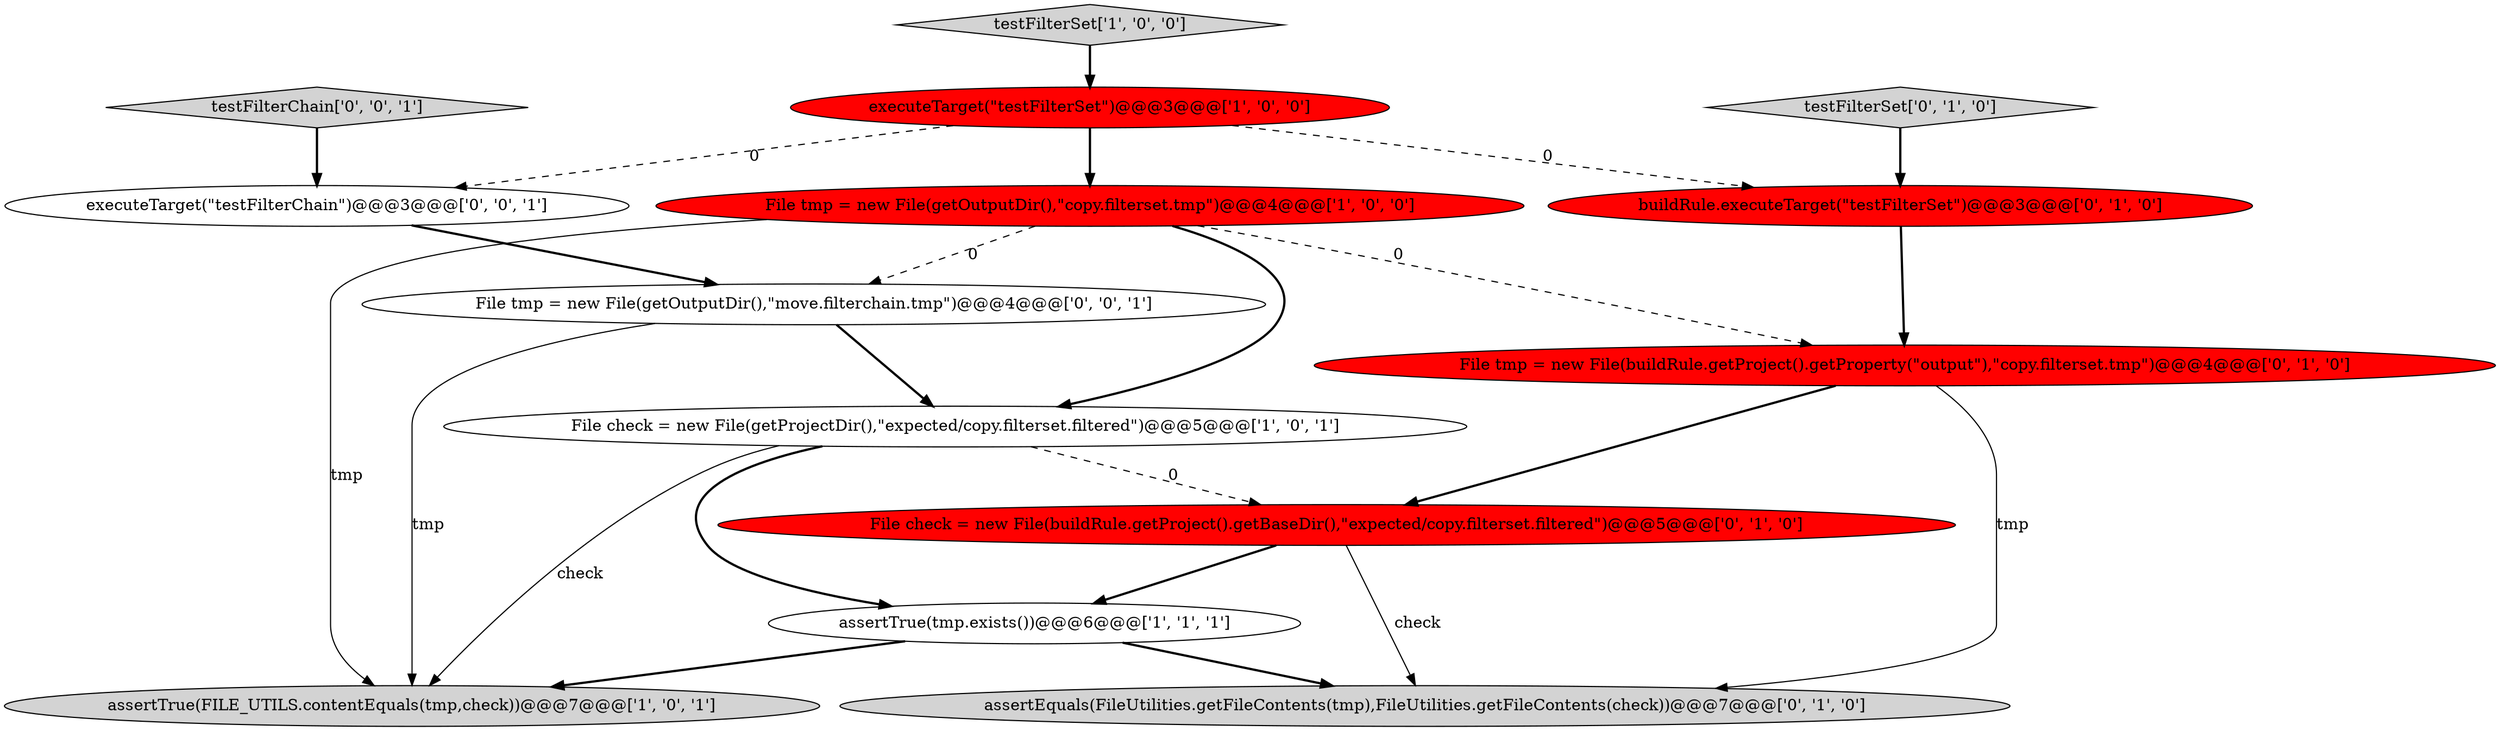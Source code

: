 digraph {
4 [style = filled, label = "testFilterSet['1', '0', '0']", fillcolor = lightgray, shape = diamond image = "AAA0AAABBB1BBB"];
7 [style = filled, label = "File check = new File(buildRule.getProject().getBaseDir(),\"expected/copy.filterset.filtered\")@@@5@@@['0', '1', '0']", fillcolor = red, shape = ellipse image = "AAA1AAABBB2BBB"];
13 [style = filled, label = "executeTarget(\"testFilterChain\")@@@3@@@['0', '0', '1']", fillcolor = white, shape = ellipse image = "AAA0AAABBB3BBB"];
9 [style = filled, label = "testFilterSet['0', '1', '0']", fillcolor = lightgray, shape = diamond image = "AAA0AAABBB2BBB"];
8 [style = filled, label = "buildRule.executeTarget(\"testFilterSet\")@@@3@@@['0', '1', '0']", fillcolor = red, shape = ellipse image = "AAA1AAABBB2BBB"];
6 [style = filled, label = "File tmp = new File(buildRule.getProject().getProperty(\"output\"),\"copy.filterset.tmp\")@@@4@@@['0', '1', '0']", fillcolor = red, shape = ellipse image = "AAA1AAABBB2BBB"];
10 [style = filled, label = "assertEquals(FileUtilities.getFileContents(tmp),FileUtilities.getFileContents(check))@@@7@@@['0', '1', '0']", fillcolor = lightgray, shape = ellipse image = "AAA0AAABBB2BBB"];
12 [style = filled, label = "File tmp = new File(getOutputDir(),\"move.filterchain.tmp\")@@@4@@@['0', '0', '1']", fillcolor = white, shape = ellipse image = "AAA0AAABBB3BBB"];
0 [style = filled, label = "assertTrue(FILE_UTILS.contentEquals(tmp,check))@@@7@@@['1', '0', '1']", fillcolor = lightgray, shape = ellipse image = "AAA0AAABBB1BBB"];
5 [style = filled, label = "File tmp = new File(getOutputDir(),\"copy.filterset.tmp\")@@@4@@@['1', '0', '0']", fillcolor = red, shape = ellipse image = "AAA1AAABBB1BBB"];
3 [style = filled, label = "assertTrue(tmp.exists())@@@6@@@['1', '1', '1']", fillcolor = white, shape = ellipse image = "AAA0AAABBB1BBB"];
2 [style = filled, label = "File check = new File(getProjectDir(),\"expected/copy.filterset.filtered\")@@@5@@@['1', '0', '1']", fillcolor = white, shape = ellipse image = "AAA0AAABBB1BBB"];
1 [style = filled, label = "executeTarget(\"testFilterSet\")@@@3@@@['1', '0', '0']", fillcolor = red, shape = ellipse image = "AAA1AAABBB1BBB"];
11 [style = filled, label = "testFilterChain['0', '0', '1']", fillcolor = lightgray, shape = diamond image = "AAA0AAABBB3BBB"];
1->5 [style = bold, label=""];
5->0 [style = solid, label="tmp"];
5->12 [style = dashed, label="0"];
2->3 [style = bold, label=""];
12->0 [style = solid, label="tmp"];
8->6 [style = bold, label=""];
2->7 [style = dashed, label="0"];
9->8 [style = bold, label=""];
2->0 [style = solid, label="check"];
7->3 [style = bold, label=""];
3->0 [style = bold, label=""];
1->13 [style = dashed, label="0"];
3->10 [style = bold, label=""];
5->2 [style = bold, label=""];
12->2 [style = bold, label=""];
13->12 [style = bold, label=""];
5->6 [style = dashed, label="0"];
11->13 [style = bold, label=""];
6->10 [style = solid, label="tmp"];
7->10 [style = solid, label="check"];
1->8 [style = dashed, label="0"];
4->1 [style = bold, label=""];
6->7 [style = bold, label=""];
}
